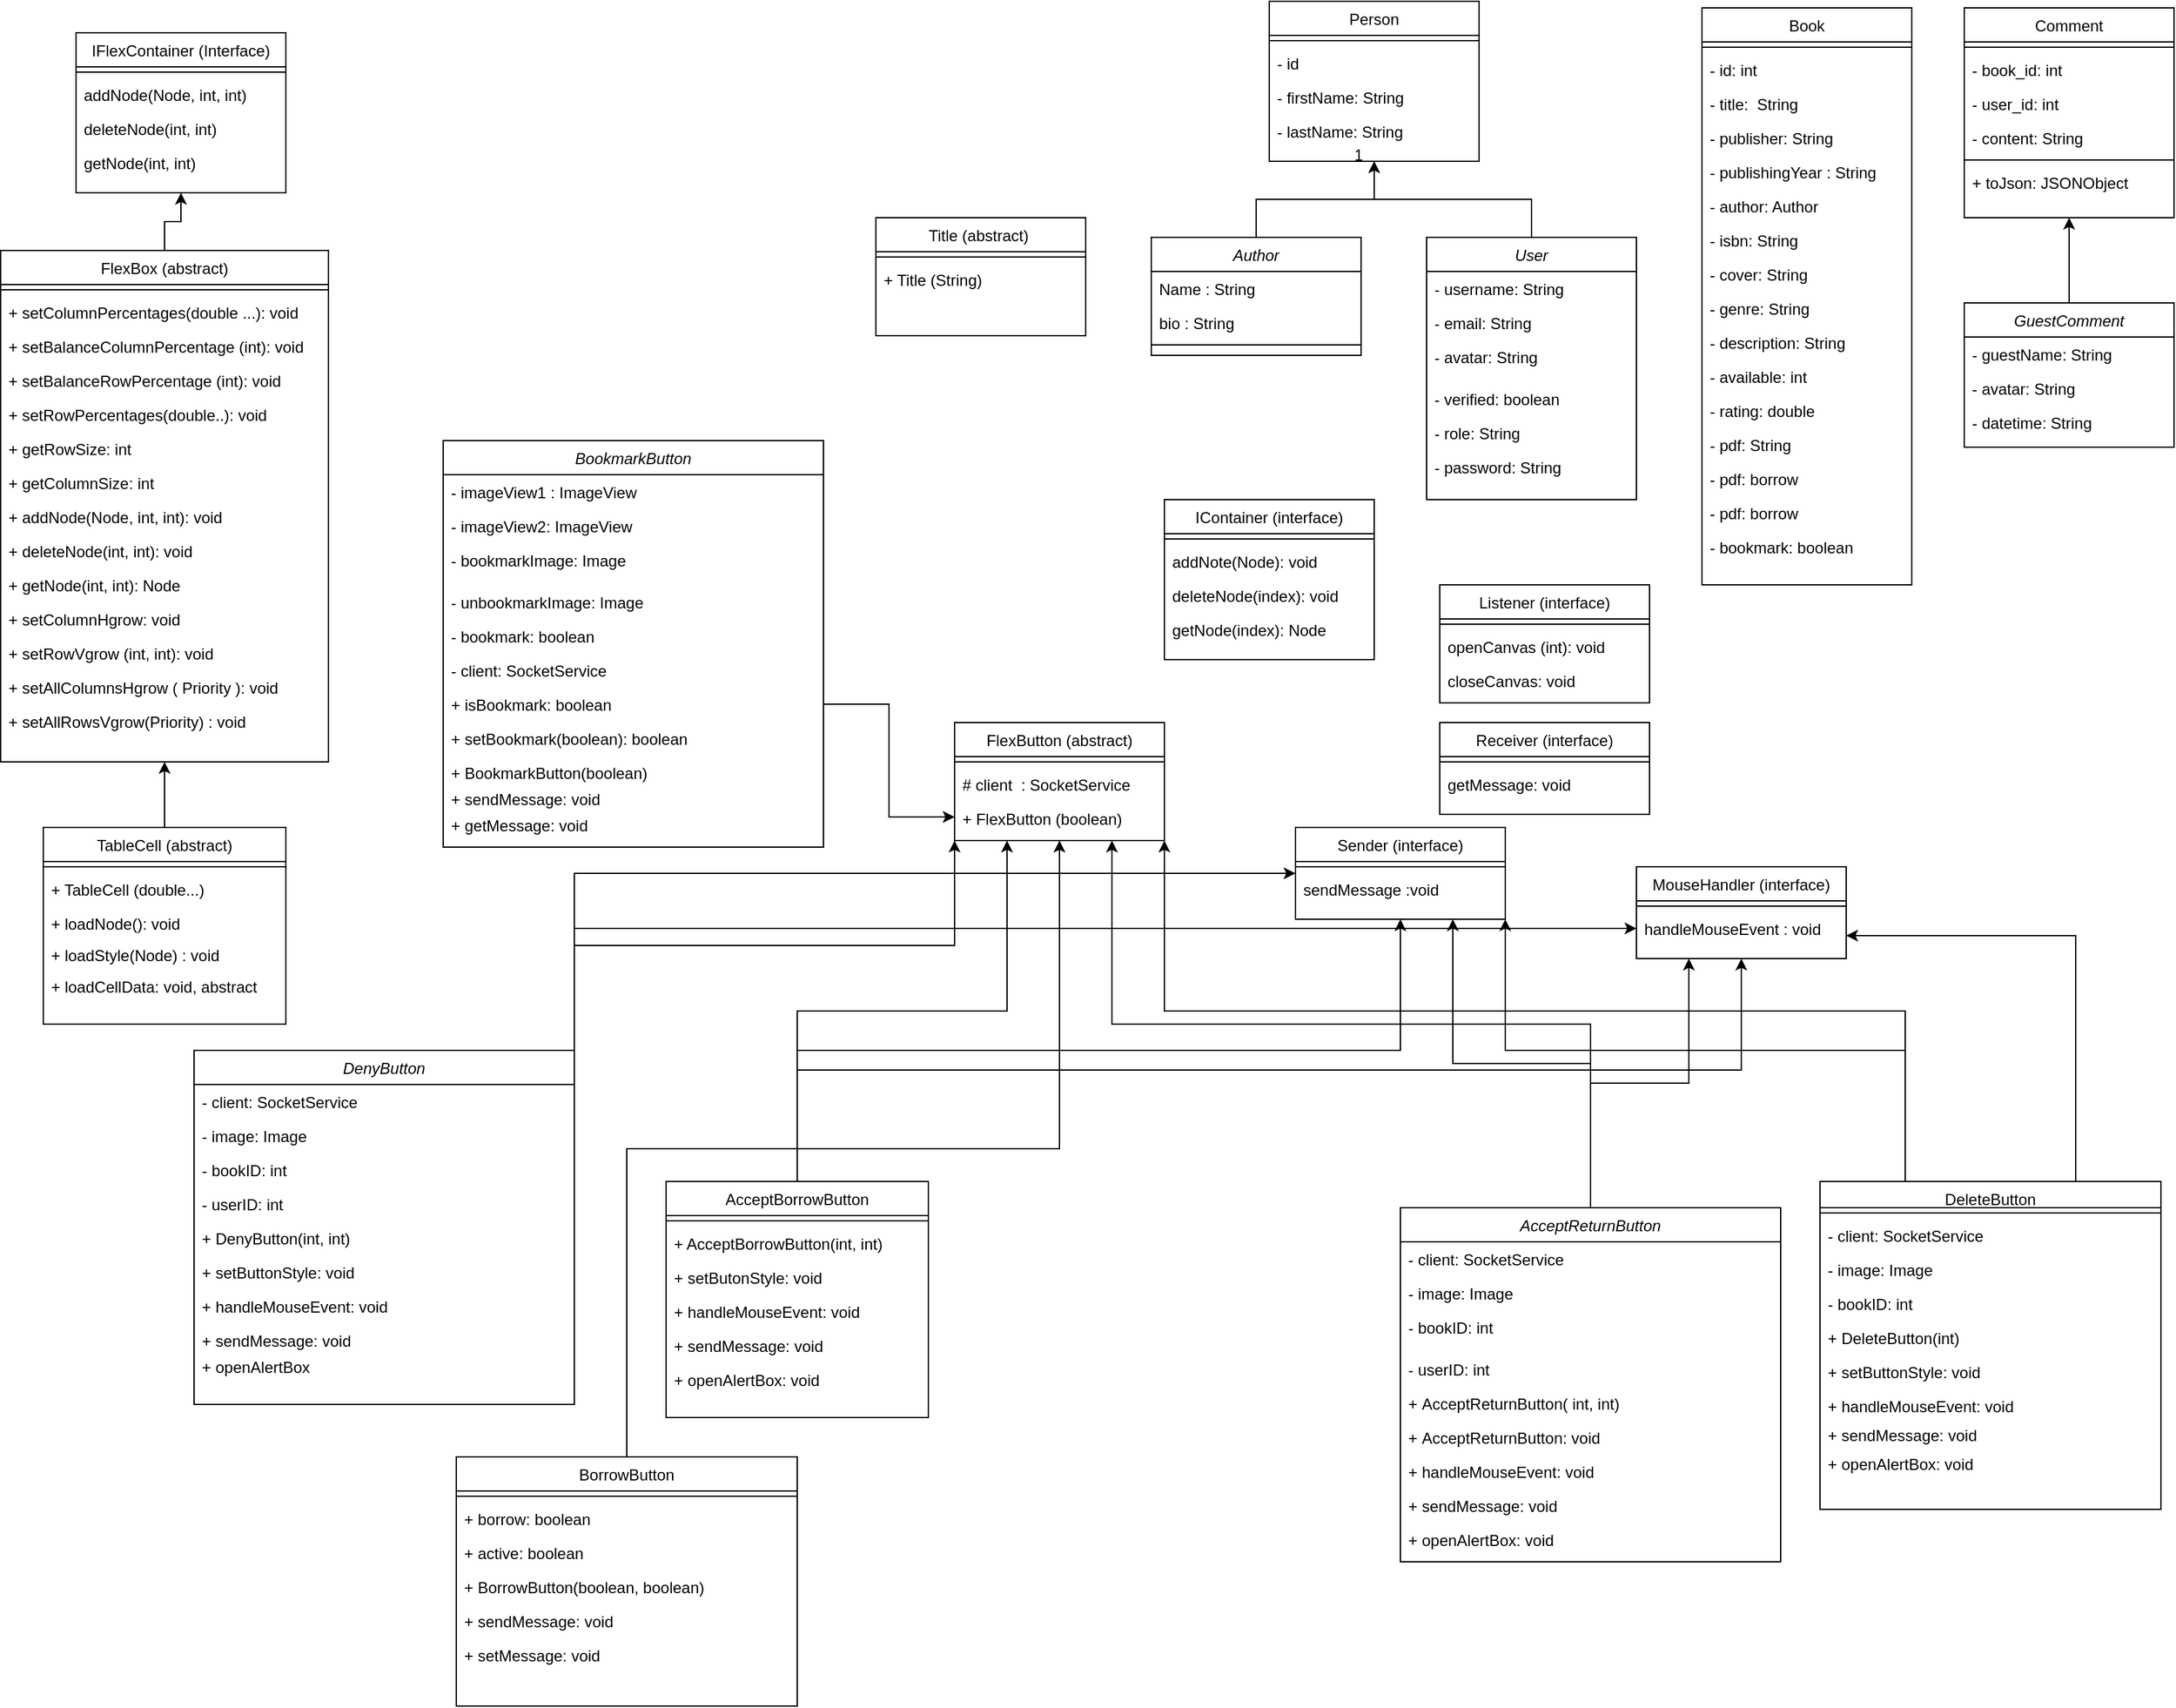 <mxfile version="25.0.1">
  <diagram id="C5RBs43oDa-KdzZeNtuy" name="Page-1">
    <mxGraphModel dx="3106" dy="788" grid="1" gridSize="10" guides="1" tooltips="1" connect="1" arrows="1" fold="1" page="1" pageScale="1" pageWidth="827" pageHeight="1169" math="0" shadow="0">
      <root>
        <mxCell id="WIyWlLk6GJQsqaUBKTNV-0" />
        <mxCell id="WIyWlLk6GJQsqaUBKTNV-1" parent="WIyWlLk6GJQsqaUBKTNV-0" />
        <mxCell id="zkfFHV4jXpPFQw0GAbJ--0" value="Author" style="swimlane;fontStyle=2;align=center;verticalAlign=top;childLayout=stackLayout;horizontal=1;startSize=26;horizontalStack=0;resizeParent=1;resizeLast=0;collapsible=1;marginBottom=0;rounded=0;shadow=0;strokeWidth=1;" parent="WIyWlLk6GJQsqaUBKTNV-1" vertex="1">
          <mxGeometry x="10" y="180" width="160" height="90" as="geometry">
            <mxRectangle x="230" y="140" width="160" height="26" as="alternateBounds" />
          </mxGeometry>
        </mxCell>
        <mxCell id="zkfFHV4jXpPFQw0GAbJ--1" value="Name : String" style="text;align=left;verticalAlign=top;spacingLeft=4;spacingRight=4;overflow=hidden;rotatable=0;points=[[0,0.5],[1,0.5]];portConstraint=eastwest;" parent="zkfFHV4jXpPFQw0GAbJ--0" vertex="1">
          <mxGeometry y="26" width="160" height="26" as="geometry" />
        </mxCell>
        <mxCell id="zkfFHV4jXpPFQw0GAbJ--2" value="bio : String" style="text;align=left;verticalAlign=top;spacingLeft=4;spacingRight=4;overflow=hidden;rotatable=0;points=[[0,0.5],[1,0.5]];portConstraint=eastwest;rounded=0;shadow=0;html=0;" parent="zkfFHV4jXpPFQw0GAbJ--0" vertex="1">
          <mxGeometry y="52" width="160" height="26" as="geometry" />
        </mxCell>
        <mxCell id="zkfFHV4jXpPFQw0GAbJ--4" value="" style="line;html=1;strokeWidth=1;align=left;verticalAlign=middle;spacingTop=-1;spacingLeft=3;spacingRight=3;rotatable=0;labelPosition=right;points=[];portConstraint=eastwest;" parent="zkfFHV4jXpPFQw0GAbJ--0" vertex="1">
          <mxGeometry y="78" width="160" height="8" as="geometry" />
        </mxCell>
        <mxCell id="zkfFHV4jXpPFQw0GAbJ--17" value="Person" style="swimlane;fontStyle=0;align=center;verticalAlign=top;childLayout=stackLayout;horizontal=1;startSize=26;horizontalStack=0;resizeParent=1;resizeLast=0;collapsible=1;marginBottom=0;rounded=0;shadow=0;strokeWidth=1;" parent="WIyWlLk6GJQsqaUBKTNV-1" vertex="1">
          <mxGeometry x="100" width="160" height="122" as="geometry">
            <mxRectangle x="550" y="140" width="160" height="26" as="alternateBounds" />
          </mxGeometry>
        </mxCell>
        <mxCell id="zkfFHV4jXpPFQw0GAbJ--23" value="" style="line;html=1;strokeWidth=1;align=left;verticalAlign=middle;spacingTop=-1;spacingLeft=3;spacingRight=3;rotatable=0;labelPosition=right;points=[];portConstraint=eastwest;" parent="zkfFHV4jXpPFQw0GAbJ--17" vertex="1">
          <mxGeometry y="26" width="160" height="8" as="geometry" />
        </mxCell>
        <mxCell id="6YL2ZE-Fh5RFPUjcmjPl-1" value="- id" style="text;align=left;verticalAlign=top;spacingLeft=4;spacingRight=4;overflow=hidden;rotatable=0;points=[[0,0.5],[1,0.5]];portConstraint=eastwest;" vertex="1" parent="zkfFHV4jXpPFQw0GAbJ--17">
          <mxGeometry y="34" width="160" height="26" as="geometry" />
        </mxCell>
        <mxCell id="6YL2ZE-Fh5RFPUjcmjPl-2" value="- firstName: String" style="text;align=left;verticalAlign=top;spacingLeft=4;spacingRight=4;overflow=hidden;rotatable=0;points=[[0,0.5],[1,0.5]];portConstraint=eastwest;rounded=0;shadow=0;html=0;" vertex="1" parent="zkfFHV4jXpPFQw0GAbJ--17">
          <mxGeometry y="60" width="160" height="26" as="geometry" />
        </mxCell>
        <mxCell id="6YL2ZE-Fh5RFPUjcmjPl-3" value="- lastName: String" style="text;align=left;verticalAlign=top;spacingLeft=4;spacingRight=4;overflow=hidden;rotatable=0;points=[[0,0.5],[1,0.5]];portConstraint=eastwest;rounded=0;shadow=0;html=0;" vertex="1" parent="zkfFHV4jXpPFQw0GAbJ--17">
          <mxGeometry y="86" width="160" height="24" as="geometry" />
        </mxCell>
        <mxCell id="zkfFHV4jXpPFQw0GAbJ--26" value="" style="endArrow=open;shadow=0;strokeWidth=1;rounded=0;curved=0;endFill=1;edgeStyle=elbowEdgeStyle;elbow=vertical;" parent="WIyWlLk6GJQsqaUBKTNV-1" source="zkfFHV4jXpPFQw0GAbJ--0" target="zkfFHV4jXpPFQw0GAbJ--17" edge="1">
          <mxGeometry x="0.5" y="41" relative="1" as="geometry">
            <mxPoint x="380" y="192" as="sourcePoint" />
            <mxPoint x="540" y="192" as="targetPoint" />
            <mxPoint x="-40" y="32" as="offset" />
          </mxGeometry>
        </mxCell>
        <mxCell id="zkfFHV4jXpPFQw0GAbJ--28" value="1" style="resizable=0;align=right;verticalAlign=bottom;labelBackgroundColor=none;fontSize=12;" parent="zkfFHV4jXpPFQw0GAbJ--26" connectable="0" vertex="1">
          <mxGeometry x="1" relative="1" as="geometry">
            <mxPoint x="-7" y="4" as="offset" />
          </mxGeometry>
        </mxCell>
        <mxCell id="6YL2ZE-Fh5RFPUjcmjPl-6" value="Book" style="swimlane;fontStyle=0;align=center;verticalAlign=top;childLayout=stackLayout;horizontal=1;startSize=26;horizontalStack=0;resizeParent=1;resizeLast=0;collapsible=1;marginBottom=0;rounded=0;shadow=0;strokeWidth=1;" vertex="1" parent="WIyWlLk6GJQsqaUBKTNV-1">
          <mxGeometry x="430" y="5" width="160" height="440" as="geometry">
            <mxRectangle x="550" y="140" width="160" height="26" as="alternateBounds" />
          </mxGeometry>
        </mxCell>
        <mxCell id="6YL2ZE-Fh5RFPUjcmjPl-7" value="" style="line;html=1;strokeWidth=1;align=left;verticalAlign=middle;spacingTop=-1;spacingLeft=3;spacingRight=3;rotatable=0;labelPosition=right;points=[];portConstraint=eastwest;" vertex="1" parent="6YL2ZE-Fh5RFPUjcmjPl-6">
          <mxGeometry y="26" width="160" height="8" as="geometry" />
        </mxCell>
        <mxCell id="6YL2ZE-Fh5RFPUjcmjPl-11" value="- id: int" style="text;align=left;verticalAlign=top;spacingLeft=4;spacingRight=4;overflow=hidden;rotatable=0;points=[[0,0.5],[1,0.5]];portConstraint=eastwest;" vertex="1" parent="6YL2ZE-Fh5RFPUjcmjPl-6">
          <mxGeometry y="34" width="160" height="26" as="geometry" />
        </mxCell>
        <mxCell id="6YL2ZE-Fh5RFPUjcmjPl-12" value="- title:  String" style="text;align=left;verticalAlign=top;spacingLeft=4;spacingRight=4;overflow=hidden;rotatable=0;points=[[0,0.5],[1,0.5]];portConstraint=eastwest;" vertex="1" parent="6YL2ZE-Fh5RFPUjcmjPl-6">
          <mxGeometry y="60" width="160" height="26" as="geometry" />
        </mxCell>
        <mxCell id="6YL2ZE-Fh5RFPUjcmjPl-13" value="- publisher: String" style="text;align=left;verticalAlign=top;spacingLeft=4;spacingRight=4;overflow=hidden;rotatable=0;points=[[0,0.5],[1,0.5]];portConstraint=eastwest;" vertex="1" parent="6YL2ZE-Fh5RFPUjcmjPl-6">
          <mxGeometry y="86" width="160" height="26" as="geometry" />
        </mxCell>
        <mxCell id="6YL2ZE-Fh5RFPUjcmjPl-14" value="- publishingYear : String" style="text;align=left;verticalAlign=top;spacingLeft=4;spacingRight=4;overflow=hidden;rotatable=0;points=[[0,0.5],[1,0.5]];portConstraint=eastwest;" vertex="1" parent="6YL2ZE-Fh5RFPUjcmjPl-6">
          <mxGeometry y="112" width="160" height="26" as="geometry" />
        </mxCell>
        <mxCell id="6YL2ZE-Fh5RFPUjcmjPl-15" value="- author: Author" style="text;align=left;verticalAlign=top;spacingLeft=4;spacingRight=4;overflow=hidden;rotatable=0;points=[[0,0.5],[1,0.5]];portConstraint=eastwest;" vertex="1" parent="6YL2ZE-Fh5RFPUjcmjPl-6">
          <mxGeometry y="138" width="160" height="26" as="geometry" />
        </mxCell>
        <mxCell id="6YL2ZE-Fh5RFPUjcmjPl-16" value="- isbn: String" style="text;align=left;verticalAlign=top;spacingLeft=4;spacingRight=4;overflow=hidden;rotatable=0;points=[[0,0.5],[1,0.5]];portConstraint=eastwest;" vertex="1" parent="6YL2ZE-Fh5RFPUjcmjPl-6">
          <mxGeometry y="164" width="160" height="26" as="geometry" />
        </mxCell>
        <mxCell id="6YL2ZE-Fh5RFPUjcmjPl-17" value="- cover: String" style="text;align=left;verticalAlign=top;spacingLeft=4;spacingRight=4;overflow=hidden;rotatable=0;points=[[0,0.5],[1,0.5]];portConstraint=eastwest;" vertex="1" parent="6YL2ZE-Fh5RFPUjcmjPl-6">
          <mxGeometry y="190" width="160" height="26" as="geometry" />
        </mxCell>
        <mxCell id="6YL2ZE-Fh5RFPUjcmjPl-18" value="- genre: String" style="text;align=left;verticalAlign=top;spacingLeft=4;spacingRight=4;overflow=hidden;rotatable=0;points=[[0,0.5],[1,0.5]];portConstraint=eastwest;" vertex="1" parent="6YL2ZE-Fh5RFPUjcmjPl-6">
          <mxGeometry y="216" width="160" height="26" as="geometry" />
        </mxCell>
        <mxCell id="6YL2ZE-Fh5RFPUjcmjPl-19" value="- description: String" style="text;align=left;verticalAlign=top;spacingLeft=4;spacingRight=4;overflow=hidden;rotatable=0;points=[[0,0.5],[1,0.5]];portConstraint=eastwest;" vertex="1" parent="6YL2ZE-Fh5RFPUjcmjPl-6">
          <mxGeometry y="242" width="160" height="26" as="geometry" />
        </mxCell>
        <mxCell id="6YL2ZE-Fh5RFPUjcmjPl-20" value="- available: int" style="text;align=left;verticalAlign=top;spacingLeft=4;spacingRight=4;overflow=hidden;rotatable=0;points=[[0,0.5],[1,0.5]];portConstraint=eastwest;" vertex="1" parent="6YL2ZE-Fh5RFPUjcmjPl-6">
          <mxGeometry y="268" width="160" height="26" as="geometry" />
        </mxCell>
        <mxCell id="6YL2ZE-Fh5RFPUjcmjPl-21" value="- rating: double" style="text;align=left;verticalAlign=top;spacingLeft=4;spacingRight=4;overflow=hidden;rotatable=0;points=[[0,0.5],[1,0.5]];portConstraint=eastwest;" vertex="1" parent="6YL2ZE-Fh5RFPUjcmjPl-6">
          <mxGeometry y="294" width="160" height="26" as="geometry" />
        </mxCell>
        <mxCell id="6YL2ZE-Fh5RFPUjcmjPl-22" value="- pdf: String" style="text;align=left;verticalAlign=top;spacingLeft=4;spacingRight=4;overflow=hidden;rotatable=0;points=[[0,0.5],[1,0.5]];portConstraint=eastwest;" vertex="1" parent="6YL2ZE-Fh5RFPUjcmjPl-6">
          <mxGeometry y="320" width="160" height="26" as="geometry" />
        </mxCell>
        <mxCell id="6YL2ZE-Fh5RFPUjcmjPl-23" value="- pdf: borrow" style="text;align=left;verticalAlign=top;spacingLeft=4;spacingRight=4;overflow=hidden;rotatable=0;points=[[0,0.5],[1,0.5]];portConstraint=eastwest;" vertex="1" parent="6YL2ZE-Fh5RFPUjcmjPl-6">
          <mxGeometry y="346" width="160" height="26" as="geometry" />
        </mxCell>
        <mxCell id="6YL2ZE-Fh5RFPUjcmjPl-24" value="- pdf: borrow" style="text;align=left;verticalAlign=top;spacingLeft=4;spacingRight=4;overflow=hidden;rotatable=0;points=[[0,0.5],[1,0.5]];portConstraint=eastwest;" vertex="1" parent="6YL2ZE-Fh5RFPUjcmjPl-6">
          <mxGeometry y="372" width="160" height="26" as="geometry" />
        </mxCell>
        <mxCell id="6YL2ZE-Fh5RFPUjcmjPl-25" value="- bookmark: boolean" style="text;align=left;verticalAlign=top;spacingLeft=4;spacingRight=4;overflow=hidden;rotatable=0;points=[[0,0.5],[1,0.5]];portConstraint=eastwest;" vertex="1" parent="6YL2ZE-Fh5RFPUjcmjPl-6">
          <mxGeometry y="398" width="160" height="26" as="geometry" />
        </mxCell>
        <mxCell id="6YL2ZE-Fh5RFPUjcmjPl-26" value="Comment" style="swimlane;fontStyle=0;align=center;verticalAlign=top;childLayout=stackLayout;horizontal=1;startSize=26;horizontalStack=0;resizeParent=1;resizeLast=0;collapsible=1;marginBottom=0;rounded=0;shadow=0;strokeWidth=1;" vertex="1" parent="WIyWlLk6GJQsqaUBKTNV-1">
          <mxGeometry x="630" y="5" width="160" height="160" as="geometry">
            <mxRectangle x="550" y="140" width="160" height="26" as="alternateBounds" />
          </mxGeometry>
        </mxCell>
        <mxCell id="6YL2ZE-Fh5RFPUjcmjPl-27" value="" style="line;html=1;strokeWidth=1;align=left;verticalAlign=middle;spacingTop=-1;spacingLeft=3;spacingRight=3;rotatable=0;labelPosition=right;points=[];portConstraint=eastwest;" vertex="1" parent="6YL2ZE-Fh5RFPUjcmjPl-26">
          <mxGeometry y="26" width="160" height="8" as="geometry" />
        </mxCell>
        <mxCell id="6YL2ZE-Fh5RFPUjcmjPl-28" value="- book_id: int" style="text;align=left;verticalAlign=top;spacingLeft=4;spacingRight=4;overflow=hidden;rotatable=0;points=[[0,0.5],[1,0.5]];portConstraint=eastwest;" vertex="1" parent="6YL2ZE-Fh5RFPUjcmjPl-26">
          <mxGeometry y="34" width="160" height="26" as="geometry" />
        </mxCell>
        <mxCell id="6YL2ZE-Fh5RFPUjcmjPl-29" value="- user_id: int" style="text;align=left;verticalAlign=top;spacingLeft=4;spacingRight=4;overflow=hidden;rotatable=0;points=[[0,0.5],[1,0.5]];portConstraint=eastwest;rounded=0;shadow=0;html=0;" vertex="1" parent="6YL2ZE-Fh5RFPUjcmjPl-26">
          <mxGeometry y="60" width="160" height="26" as="geometry" />
        </mxCell>
        <mxCell id="6YL2ZE-Fh5RFPUjcmjPl-32" value="- content: String" style="text;align=left;verticalAlign=top;spacingLeft=4;spacingRight=4;overflow=hidden;rotatable=0;points=[[0,0.5],[1,0.5]];portConstraint=eastwest;rounded=0;shadow=0;html=0;" vertex="1" parent="6YL2ZE-Fh5RFPUjcmjPl-26">
          <mxGeometry y="86" width="160" height="26" as="geometry" />
        </mxCell>
        <mxCell id="6YL2ZE-Fh5RFPUjcmjPl-33" value="" style="line;html=1;strokeWidth=1;align=left;verticalAlign=middle;spacingTop=-1;spacingLeft=3;spacingRight=3;rotatable=0;labelPosition=right;points=[];portConstraint=eastwest;" vertex="1" parent="6YL2ZE-Fh5RFPUjcmjPl-26">
          <mxGeometry y="112" width="160" height="8" as="geometry" />
        </mxCell>
        <mxCell id="6YL2ZE-Fh5RFPUjcmjPl-34" value="+ toJson: JSONObject" style="text;align=left;verticalAlign=top;spacingLeft=4;spacingRight=4;overflow=hidden;rotatable=0;points=[[0,0.5],[1,0.5]];portConstraint=eastwest;rounded=0;shadow=0;html=0;" vertex="1" parent="6YL2ZE-Fh5RFPUjcmjPl-26">
          <mxGeometry y="120" width="160" height="26" as="geometry" />
        </mxCell>
        <mxCell id="6YL2ZE-Fh5RFPUjcmjPl-39" style="edgeStyle=orthogonalEdgeStyle;rounded=0;orthogonalLoop=1;jettySize=auto;html=1;exitX=0.5;exitY=0;exitDx=0;exitDy=0;entryX=0.5;entryY=1;entryDx=0;entryDy=0;" edge="1" parent="WIyWlLk6GJQsqaUBKTNV-1" source="6YL2ZE-Fh5RFPUjcmjPl-35" target="6YL2ZE-Fh5RFPUjcmjPl-26">
          <mxGeometry relative="1" as="geometry" />
        </mxCell>
        <mxCell id="6YL2ZE-Fh5RFPUjcmjPl-35" value="GuestComment" style="swimlane;fontStyle=2;align=center;verticalAlign=top;childLayout=stackLayout;horizontal=1;startSize=26;horizontalStack=0;resizeParent=1;resizeLast=0;collapsible=1;marginBottom=0;rounded=0;shadow=0;strokeWidth=1;" vertex="1" parent="WIyWlLk6GJQsqaUBKTNV-1">
          <mxGeometry x="630" y="230" width="160" height="110" as="geometry">
            <mxRectangle x="230" y="140" width="160" height="26" as="alternateBounds" />
          </mxGeometry>
        </mxCell>
        <mxCell id="6YL2ZE-Fh5RFPUjcmjPl-36" value="- guestName: String" style="text;align=left;verticalAlign=top;spacingLeft=4;spacingRight=4;overflow=hidden;rotatable=0;points=[[0,0.5],[1,0.5]];portConstraint=eastwest;" vertex="1" parent="6YL2ZE-Fh5RFPUjcmjPl-35">
          <mxGeometry y="26" width="160" height="26" as="geometry" />
        </mxCell>
        <mxCell id="6YL2ZE-Fh5RFPUjcmjPl-37" value="- avatar: String" style="text;align=left;verticalAlign=top;spacingLeft=4;spacingRight=4;overflow=hidden;rotatable=0;points=[[0,0.5],[1,0.5]];portConstraint=eastwest;rounded=0;shadow=0;html=0;" vertex="1" parent="6YL2ZE-Fh5RFPUjcmjPl-35">
          <mxGeometry y="52" width="160" height="26" as="geometry" />
        </mxCell>
        <mxCell id="6YL2ZE-Fh5RFPUjcmjPl-40" value="- datetime: String" style="text;align=left;verticalAlign=top;spacingLeft=4;spacingRight=4;overflow=hidden;rotatable=0;points=[[0,0.5],[1,0.5]];portConstraint=eastwest;rounded=0;shadow=0;html=0;" vertex="1" parent="6YL2ZE-Fh5RFPUjcmjPl-35">
          <mxGeometry y="78" width="160" height="26" as="geometry" />
        </mxCell>
        <mxCell id="6YL2ZE-Fh5RFPUjcmjPl-49" style="edgeStyle=orthogonalEdgeStyle;rounded=0;orthogonalLoop=1;jettySize=auto;html=1;exitX=0.5;exitY=0;exitDx=0;exitDy=0;entryX=0.5;entryY=1;entryDx=0;entryDy=0;" edge="1" parent="WIyWlLk6GJQsqaUBKTNV-1" source="6YL2ZE-Fh5RFPUjcmjPl-41" target="zkfFHV4jXpPFQw0GAbJ--17">
          <mxGeometry relative="1" as="geometry" />
        </mxCell>
        <mxCell id="6YL2ZE-Fh5RFPUjcmjPl-41" value="User" style="swimlane;fontStyle=2;align=center;verticalAlign=top;childLayout=stackLayout;horizontal=1;startSize=26;horizontalStack=0;resizeParent=1;resizeLast=0;collapsible=1;marginBottom=0;rounded=0;shadow=0;strokeWidth=1;" vertex="1" parent="WIyWlLk6GJQsqaUBKTNV-1">
          <mxGeometry x="220" y="180" width="160" height="200" as="geometry">
            <mxRectangle x="230" y="140" width="160" height="26" as="alternateBounds" />
          </mxGeometry>
        </mxCell>
        <mxCell id="6YL2ZE-Fh5RFPUjcmjPl-42" value="- username: String" style="text;align=left;verticalAlign=top;spacingLeft=4;spacingRight=4;overflow=hidden;rotatable=0;points=[[0,0.5],[1,0.5]];portConstraint=eastwest;" vertex="1" parent="6YL2ZE-Fh5RFPUjcmjPl-41">
          <mxGeometry y="26" width="160" height="26" as="geometry" />
        </mxCell>
        <mxCell id="6YL2ZE-Fh5RFPUjcmjPl-43" value="- email: String" style="text;align=left;verticalAlign=top;spacingLeft=4;spacingRight=4;overflow=hidden;rotatable=0;points=[[0,0.5],[1,0.5]];portConstraint=eastwest;rounded=0;shadow=0;html=0;" vertex="1" parent="6YL2ZE-Fh5RFPUjcmjPl-41">
          <mxGeometry y="52" width="160" height="26" as="geometry" />
        </mxCell>
        <mxCell id="6YL2ZE-Fh5RFPUjcmjPl-44" value="- avatar: String" style="text;align=left;verticalAlign=top;spacingLeft=4;spacingRight=4;overflow=hidden;rotatable=0;points=[[0,0.5],[1,0.5]];portConstraint=eastwest;rounded=0;shadow=0;html=0;" vertex="1" parent="6YL2ZE-Fh5RFPUjcmjPl-41">
          <mxGeometry y="78" width="160" height="32" as="geometry" />
        </mxCell>
        <mxCell id="6YL2ZE-Fh5RFPUjcmjPl-45" value="- verified: boolean" style="text;align=left;verticalAlign=top;spacingLeft=4;spacingRight=4;overflow=hidden;rotatable=0;points=[[0,0.5],[1,0.5]];portConstraint=eastwest;rounded=0;shadow=0;html=0;" vertex="1" parent="6YL2ZE-Fh5RFPUjcmjPl-41">
          <mxGeometry y="110" width="160" height="26" as="geometry" />
        </mxCell>
        <mxCell id="6YL2ZE-Fh5RFPUjcmjPl-46" value="- role: String" style="text;align=left;verticalAlign=top;spacingLeft=4;spacingRight=4;overflow=hidden;rotatable=0;points=[[0,0.5],[1,0.5]];portConstraint=eastwest;rounded=0;shadow=0;html=0;" vertex="1" parent="6YL2ZE-Fh5RFPUjcmjPl-41">
          <mxGeometry y="136" width="160" height="26" as="geometry" />
        </mxCell>
        <mxCell id="6YL2ZE-Fh5RFPUjcmjPl-47" value="- password: String" style="text;align=left;verticalAlign=top;spacingLeft=4;spacingRight=4;overflow=hidden;rotatable=0;points=[[0,0.5],[1,0.5]];portConstraint=eastwest;rounded=0;shadow=0;html=0;" vertex="1" parent="6YL2ZE-Fh5RFPUjcmjPl-41">
          <mxGeometry y="162" width="160" height="26" as="geometry" />
        </mxCell>
        <mxCell id="6YL2ZE-Fh5RFPUjcmjPl-50" value="IContainer (interface)" style="swimlane;fontStyle=0;align=center;verticalAlign=top;childLayout=stackLayout;horizontal=1;startSize=26;horizontalStack=0;resizeParent=1;resizeLast=0;collapsible=1;marginBottom=0;rounded=0;shadow=0;strokeWidth=1;" vertex="1" parent="WIyWlLk6GJQsqaUBKTNV-1">
          <mxGeometry x="20" y="380" width="160" height="122" as="geometry">
            <mxRectangle x="550" y="140" width="160" height="26" as="alternateBounds" />
          </mxGeometry>
        </mxCell>
        <mxCell id="6YL2ZE-Fh5RFPUjcmjPl-51" value="" style="line;html=1;strokeWidth=1;align=left;verticalAlign=middle;spacingTop=-1;spacingLeft=3;spacingRight=3;rotatable=0;labelPosition=right;points=[];portConstraint=eastwest;" vertex="1" parent="6YL2ZE-Fh5RFPUjcmjPl-50">
          <mxGeometry y="26" width="160" height="8" as="geometry" />
        </mxCell>
        <mxCell id="6YL2ZE-Fh5RFPUjcmjPl-52" value="addNote(Node): void" style="text;align=left;verticalAlign=top;spacingLeft=4;spacingRight=4;overflow=hidden;rotatable=0;points=[[0,0.5],[1,0.5]];portConstraint=eastwest;" vertex="1" parent="6YL2ZE-Fh5RFPUjcmjPl-50">
          <mxGeometry y="34" width="160" height="26" as="geometry" />
        </mxCell>
        <mxCell id="6YL2ZE-Fh5RFPUjcmjPl-53" value="deleteNode(index): void" style="text;align=left;verticalAlign=top;spacingLeft=4;spacingRight=4;overflow=hidden;rotatable=0;points=[[0,0.5],[1,0.5]];portConstraint=eastwest;rounded=0;shadow=0;html=0;" vertex="1" parent="6YL2ZE-Fh5RFPUjcmjPl-50">
          <mxGeometry y="60" width="160" height="26" as="geometry" />
        </mxCell>
        <mxCell id="6YL2ZE-Fh5RFPUjcmjPl-54" value="getNode(index): Node" style="text;align=left;verticalAlign=top;spacingLeft=4;spacingRight=4;overflow=hidden;rotatable=0;points=[[0,0.5],[1,0.5]];portConstraint=eastwest;rounded=0;shadow=0;html=0;" vertex="1" parent="6YL2ZE-Fh5RFPUjcmjPl-50">
          <mxGeometry y="86" width="160" height="24" as="geometry" />
        </mxCell>
        <mxCell id="6YL2ZE-Fh5RFPUjcmjPl-55" value="IFlexContainer (Interface)" style="swimlane;fontStyle=0;align=center;verticalAlign=top;childLayout=stackLayout;horizontal=1;startSize=26;horizontalStack=0;resizeParent=1;resizeLast=0;collapsible=1;marginBottom=0;rounded=0;shadow=0;strokeWidth=1;" vertex="1" parent="WIyWlLk6GJQsqaUBKTNV-1">
          <mxGeometry x="-810" y="24" width="160" height="122" as="geometry">
            <mxRectangle x="550" y="140" width="160" height="26" as="alternateBounds" />
          </mxGeometry>
        </mxCell>
        <mxCell id="6YL2ZE-Fh5RFPUjcmjPl-56" value="" style="line;html=1;strokeWidth=1;align=left;verticalAlign=middle;spacingTop=-1;spacingLeft=3;spacingRight=3;rotatable=0;labelPosition=right;points=[];portConstraint=eastwest;" vertex="1" parent="6YL2ZE-Fh5RFPUjcmjPl-55">
          <mxGeometry y="26" width="160" height="8" as="geometry" />
        </mxCell>
        <mxCell id="6YL2ZE-Fh5RFPUjcmjPl-57" value="addNode(Node, int, int)" style="text;align=left;verticalAlign=top;spacingLeft=4;spacingRight=4;overflow=hidden;rotatable=0;points=[[0,0.5],[1,0.5]];portConstraint=eastwest;" vertex="1" parent="6YL2ZE-Fh5RFPUjcmjPl-55">
          <mxGeometry y="34" width="160" height="26" as="geometry" />
        </mxCell>
        <mxCell id="6YL2ZE-Fh5RFPUjcmjPl-58" value="deleteNode(int, int)" style="text;align=left;verticalAlign=top;spacingLeft=4;spacingRight=4;overflow=hidden;rotatable=0;points=[[0,0.5],[1,0.5]];portConstraint=eastwest;rounded=0;shadow=0;html=0;" vertex="1" parent="6YL2ZE-Fh5RFPUjcmjPl-55">
          <mxGeometry y="60" width="160" height="26" as="geometry" />
        </mxCell>
        <mxCell id="6YL2ZE-Fh5RFPUjcmjPl-59" value="getNode(int, int)" style="text;align=left;verticalAlign=top;spacingLeft=4;spacingRight=4;overflow=hidden;rotatable=0;points=[[0,0.5],[1,0.5]];portConstraint=eastwest;rounded=0;shadow=0;html=0;" vertex="1" parent="6YL2ZE-Fh5RFPUjcmjPl-55">
          <mxGeometry y="86" width="160" height="24" as="geometry" />
        </mxCell>
        <mxCell id="6YL2ZE-Fh5RFPUjcmjPl-60" value="Listener (interface)" style="swimlane;fontStyle=0;align=center;verticalAlign=top;childLayout=stackLayout;horizontal=1;startSize=26;horizontalStack=0;resizeParent=1;resizeLast=0;collapsible=1;marginBottom=0;rounded=0;shadow=0;strokeWidth=1;" vertex="1" parent="WIyWlLk6GJQsqaUBKTNV-1">
          <mxGeometry x="230" y="445" width="160" height="90" as="geometry">
            <mxRectangle x="550" y="140" width="160" height="26" as="alternateBounds" />
          </mxGeometry>
        </mxCell>
        <mxCell id="6YL2ZE-Fh5RFPUjcmjPl-61" value="" style="line;html=1;strokeWidth=1;align=left;verticalAlign=middle;spacingTop=-1;spacingLeft=3;spacingRight=3;rotatable=0;labelPosition=right;points=[];portConstraint=eastwest;" vertex="1" parent="6YL2ZE-Fh5RFPUjcmjPl-60">
          <mxGeometry y="26" width="160" height="8" as="geometry" />
        </mxCell>
        <mxCell id="6YL2ZE-Fh5RFPUjcmjPl-62" value="openCanvas (int): void" style="text;align=left;verticalAlign=top;spacingLeft=4;spacingRight=4;overflow=hidden;rotatable=0;points=[[0,0.5],[1,0.5]];portConstraint=eastwest;" vertex="1" parent="6YL2ZE-Fh5RFPUjcmjPl-60">
          <mxGeometry y="34" width="160" height="26" as="geometry" />
        </mxCell>
        <mxCell id="6YL2ZE-Fh5RFPUjcmjPl-63" value="closeCanvas: void" style="text;align=left;verticalAlign=top;spacingLeft=4;spacingRight=4;overflow=hidden;rotatable=0;points=[[0,0.5],[1,0.5]];portConstraint=eastwest;rounded=0;shadow=0;html=0;" vertex="1" parent="6YL2ZE-Fh5RFPUjcmjPl-60">
          <mxGeometry y="60" width="160" height="26" as="geometry" />
        </mxCell>
        <mxCell id="6YL2ZE-Fh5RFPUjcmjPl-65" value="MouseHandler (interface)" style="swimlane;fontStyle=0;align=center;verticalAlign=top;childLayout=stackLayout;horizontal=1;startSize=26;horizontalStack=0;resizeParent=1;resizeLast=0;collapsible=1;marginBottom=0;rounded=0;shadow=0;strokeWidth=1;" vertex="1" parent="WIyWlLk6GJQsqaUBKTNV-1">
          <mxGeometry x="380" y="660" width="160" height="70" as="geometry">
            <mxRectangle x="550" y="140" width="160" height="26" as="alternateBounds" />
          </mxGeometry>
        </mxCell>
        <mxCell id="6YL2ZE-Fh5RFPUjcmjPl-66" value="" style="line;html=1;strokeWidth=1;align=left;verticalAlign=middle;spacingTop=-1;spacingLeft=3;spacingRight=3;rotatable=0;labelPosition=right;points=[];portConstraint=eastwest;" vertex="1" parent="6YL2ZE-Fh5RFPUjcmjPl-65">
          <mxGeometry y="26" width="160" height="8" as="geometry" />
        </mxCell>
        <mxCell id="6YL2ZE-Fh5RFPUjcmjPl-69" value="handleMouseEvent : void" style="text;align=left;verticalAlign=top;spacingLeft=4;spacingRight=4;overflow=hidden;rotatable=0;points=[[0,0.5],[1,0.5]];portConstraint=eastwest;" vertex="1" parent="6YL2ZE-Fh5RFPUjcmjPl-65">
          <mxGeometry y="34" width="160" height="26" as="geometry" />
        </mxCell>
        <mxCell id="6YL2ZE-Fh5RFPUjcmjPl-70" value="Receiver (interface)" style="swimlane;fontStyle=0;align=center;verticalAlign=top;childLayout=stackLayout;horizontal=1;startSize=26;horizontalStack=0;resizeParent=1;resizeLast=0;collapsible=1;marginBottom=0;rounded=0;shadow=0;strokeWidth=1;" vertex="1" parent="WIyWlLk6GJQsqaUBKTNV-1">
          <mxGeometry x="230" y="550" width="160" height="70" as="geometry">
            <mxRectangle x="550" y="140" width="160" height="26" as="alternateBounds" />
          </mxGeometry>
        </mxCell>
        <mxCell id="6YL2ZE-Fh5RFPUjcmjPl-71" value="" style="line;html=1;strokeWidth=1;align=left;verticalAlign=middle;spacingTop=-1;spacingLeft=3;spacingRight=3;rotatable=0;labelPosition=right;points=[];portConstraint=eastwest;" vertex="1" parent="6YL2ZE-Fh5RFPUjcmjPl-70">
          <mxGeometry y="26" width="160" height="8" as="geometry" />
        </mxCell>
        <mxCell id="6YL2ZE-Fh5RFPUjcmjPl-72" value="getMessage: void" style="text;align=left;verticalAlign=top;spacingLeft=4;spacingRight=4;overflow=hidden;rotatable=0;points=[[0,0.5],[1,0.5]];portConstraint=eastwest;" vertex="1" parent="6YL2ZE-Fh5RFPUjcmjPl-70">
          <mxGeometry y="34" width="160" height="26" as="geometry" />
        </mxCell>
        <mxCell id="6YL2ZE-Fh5RFPUjcmjPl-73" value="Sender (interface)" style="swimlane;fontStyle=0;align=center;verticalAlign=top;childLayout=stackLayout;horizontal=1;startSize=26;horizontalStack=0;resizeParent=1;resizeLast=0;collapsible=1;marginBottom=0;rounded=0;shadow=0;strokeWidth=1;" vertex="1" parent="WIyWlLk6GJQsqaUBKTNV-1">
          <mxGeometry x="120" y="630" width="160" height="70" as="geometry">
            <mxRectangle x="550" y="140" width="160" height="26" as="alternateBounds" />
          </mxGeometry>
        </mxCell>
        <mxCell id="6YL2ZE-Fh5RFPUjcmjPl-74" value="" style="line;html=1;strokeWidth=1;align=left;verticalAlign=middle;spacingTop=-1;spacingLeft=3;spacingRight=3;rotatable=0;labelPosition=right;points=[];portConstraint=eastwest;" vertex="1" parent="6YL2ZE-Fh5RFPUjcmjPl-73">
          <mxGeometry y="26" width="160" height="8" as="geometry" />
        </mxCell>
        <mxCell id="6YL2ZE-Fh5RFPUjcmjPl-75" value="sendMessage :void" style="text;align=left;verticalAlign=top;spacingLeft=4;spacingRight=4;overflow=hidden;rotatable=0;points=[[0,0.5],[1,0.5]];portConstraint=eastwest;" vertex="1" parent="6YL2ZE-Fh5RFPUjcmjPl-73">
          <mxGeometry y="34" width="160" height="26" as="geometry" />
        </mxCell>
        <mxCell id="6YL2ZE-Fh5RFPUjcmjPl-93" style="edgeStyle=orthogonalEdgeStyle;rounded=0;orthogonalLoop=1;jettySize=auto;html=1;exitX=0.5;exitY=0;exitDx=0;exitDy=0;entryX=0.5;entryY=1;entryDx=0;entryDy=0;" edge="1" parent="WIyWlLk6GJQsqaUBKTNV-1" source="6YL2ZE-Fh5RFPUjcmjPl-76" target="6YL2ZE-Fh5RFPUjcmjPl-55">
          <mxGeometry relative="1" as="geometry" />
        </mxCell>
        <mxCell id="6YL2ZE-Fh5RFPUjcmjPl-76" value="FlexBox (abstract)" style="swimlane;fontStyle=0;align=center;verticalAlign=top;childLayout=stackLayout;horizontal=1;startSize=26;horizontalStack=0;resizeParent=1;resizeLast=0;collapsible=1;marginBottom=0;rounded=0;shadow=0;strokeWidth=1;" vertex="1" parent="WIyWlLk6GJQsqaUBKTNV-1">
          <mxGeometry x="-867.5" y="190" width="250" height="390" as="geometry">
            <mxRectangle x="550" y="140" width="160" height="26" as="alternateBounds" />
          </mxGeometry>
        </mxCell>
        <mxCell id="6YL2ZE-Fh5RFPUjcmjPl-77" value="" style="line;html=1;strokeWidth=1;align=left;verticalAlign=middle;spacingTop=-1;spacingLeft=3;spacingRight=3;rotatable=0;labelPosition=right;points=[];portConstraint=eastwest;" vertex="1" parent="6YL2ZE-Fh5RFPUjcmjPl-76">
          <mxGeometry y="26" width="250" height="8" as="geometry" />
        </mxCell>
        <mxCell id="6YL2ZE-Fh5RFPUjcmjPl-78" value="+ setColumnPercentages(double ...): void" style="text;align=left;verticalAlign=top;spacingLeft=4;spacingRight=4;overflow=hidden;rotatable=0;points=[[0,0.5],[1,0.5]];portConstraint=eastwest;" vertex="1" parent="6YL2ZE-Fh5RFPUjcmjPl-76">
          <mxGeometry y="34" width="250" height="26" as="geometry" />
        </mxCell>
        <mxCell id="6YL2ZE-Fh5RFPUjcmjPl-81" value="+ setBalanceColumnPercentage (int): void    " style="text;align=left;verticalAlign=top;spacingLeft=4;spacingRight=4;overflow=hidden;rotatable=0;points=[[0,0.5],[1,0.5]];portConstraint=eastwest;" vertex="1" parent="6YL2ZE-Fh5RFPUjcmjPl-76">
          <mxGeometry y="60" width="250" height="26" as="geometry" />
        </mxCell>
        <mxCell id="6YL2ZE-Fh5RFPUjcmjPl-82" value="+ setBalanceRowPercentage (int): void" style="text;align=left;verticalAlign=top;spacingLeft=4;spacingRight=4;overflow=hidden;rotatable=0;points=[[0,0.5],[1,0.5]];portConstraint=eastwest;" vertex="1" parent="6YL2ZE-Fh5RFPUjcmjPl-76">
          <mxGeometry y="86" width="250" height="26" as="geometry" />
        </mxCell>
        <mxCell id="6YL2ZE-Fh5RFPUjcmjPl-83" value="+ setRowPercentages(double..): void" style="text;align=left;verticalAlign=top;spacingLeft=4;spacingRight=4;overflow=hidden;rotatable=0;points=[[0,0.5],[1,0.5]];portConstraint=eastwest;" vertex="1" parent="6YL2ZE-Fh5RFPUjcmjPl-76">
          <mxGeometry y="112" width="250" height="26" as="geometry" />
        </mxCell>
        <mxCell id="6YL2ZE-Fh5RFPUjcmjPl-84" value="+ getRowSize: int" style="text;align=left;verticalAlign=top;spacingLeft=4;spacingRight=4;overflow=hidden;rotatable=0;points=[[0,0.5],[1,0.5]];portConstraint=eastwest;" vertex="1" parent="6YL2ZE-Fh5RFPUjcmjPl-76">
          <mxGeometry y="138" width="250" height="26" as="geometry" />
        </mxCell>
        <mxCell id="6YL2ZE-Fh5RFPUjcmjPl-85" value="+ getColumnSize: int" style="text;align=left;verticalAlign=top;spacingLeft=4;spacingRight=4;overflow=hidden;rotatable=0;points=[[0,0.5],[1,0.5]];portConstraint=eastwest;" vertex="1" parent="6YL2ZE-Fh5RFPUjcmjPl-76">
          <mxGeometry y="164" width="250" height="26" as="geometry" />
        </mxCell>
        <mxCell id="6YL2ZE-Fh5RFPUjcmjPl-86" value="+ addNode(Node, int, int): void" style="text;align=left;verticalAlign=top;spacingLeft=4;spacingRight=4;overflow=hidden;rotatable=0;points=[[0,0.5],[1,0.5]];portConstraint=eastwest;" vertex="1" parent="6YL2ZE-Fh5RFPUjcmjPl-76">
          <mxGeometry y="190" width="250" height="26" as="geometry" />
        </mxCell>
        <mxCell id="6YL2ZE-Fh5RFPUjcmjPl-87" value="+ deleteNode(int, int): void" style="text;align=left;verticalAlign=top;spacingLeft=4;spacingRight=4;overflow=hidden;rotatable=0;points=[[0,0.5],[1,0.5]];portConstraint=eastwest;" vertex="1" parent="6YL2ZE-Fh5RFPUjcmjPl-76">
          <mxGeometry y="216" width="250" height="26" as="geometry" />
        </mxCell>
        <mxCell id="6YL2ZE-Fh5RFPUjcmjPl-88" value="+ getNode(int, int): Node" style="text;align=left;verticalAlign=top;spacingLeft=4;spacingRight=4;overflow=hidden;rotatable=0;points=[[0,0.5],[1,0.5]];portConstraint=eastwest;" vertex="1" parent="6YL2ZE-Fh5RFPUjcmjPl-76">
          <mxGeometry y="242" width="250" height="26" as="geometry" />
        </mxCell>
        <mxCell id="6YL2ZE-Fh5RFPUjcmjPl-89" value="+ setColumnHgrow: void" style="text;align=left;verticalAlign=top;spacingLeft=4;spacingRight=4;overflow=hidden;rotatable=0;points=[[0,0.5],[1,0.5]];portConstraint=eastwest;" vertex="1" parent="6YL2ZE-Fh5RFPUjcmjPl-76">
          <mxGeometry y="268" width="250" height="26" as="geometry" />
        </mxCell>
        <mxCell id="6YL2ZE-Fh5RFPUjcmjPl-90" value="+ setRowVgrow (int, int): void" style="text;align=left;verticalAlign=top;spacingLeft=4;spacingRight=4;overflow=hidden;rotatable=0;points=[[0,0.5],[1,0.5]];portConstraint=eastwest;" vertex="1" parent="6YL2ZE-Fh5RFPUjcmjPl-76">
          <mxGeometry y="294" width="250" height="26" as="geometry" />
        </mxCell>
        <mxCell id="6YL2ZE-Fh5RFPUjcmjPl-91" value="+ setAllColumnsHgrow ( Priority ): void" style="text;align=left;verticalAlign=top;spacingLeft=4;spacingRight=4;overflow=hidden;rotatable=0;points=[[0,0.5],[1,0.5]];portConstraint=eastwest;" vertex="1" parent="6YL2ZE-Fh5RFPUjcmjPl-76">
          <mxGeometry y="320" width="250" height="26" as="geometry" />
        </mxCell>
        <mxCell id="6YL2ZE-Fh5RFPUjcmjPl-92" value="+ setAllRowsVgrow(Priority) : void" style="text;align=left;verticalAlign=top;spacingLeft=4;spacingRight=4;overflow=hidden;rotatable=0;points=[[0,0.5],[1,0.5]];portConstraint=eastwest;" vertex="1" parent="6YL2ZE-Fh5RFPUjcmjPl-76">
          <mxGeometry y="346" width="250" height="26" as="geometry" />
        </mxCell>
        <mxCell id="6YL2ZE-Fh5RFPUjcmjPl-94" value="FlexButton (abstract)" style="swimlane;fontStyle=0;align=center;verticalAlign=top;childLayout=stackLayout;horizontal=1;startSize=26;horizontalStack=0;resizeParent=1;resizeLast=0;collapsible=1;marginBottom=0;rounded=0;shadow=0;strokeWidth=1;" vertex="1" parent="WIyWlLk6GJQsqaUBKTNV-1">
          <mxGeometry x="-140" y="550" width="160" height="90" as="geometry">
            <mxRectangle x="550" y="140" width="160" height="26" as="alternateBounds" />
          </mxGeometry>
        </mxCell>
        <mxCell id="6YL2ZE-Fh5RFPUjcmjPl-95" value="" style="line;html=1;strokeWidth=1;align=left;verticalAlign=middle;spacingTop=-1;spacingLeft=3;spacingRight=3;rotatable=0;labelPosition=right;points=[];portConstraint=eastwest;" vertex="1" parent="6YL2ZE-Fh5RFPUjcmjPl-94">
          <mxGeometry y="26" width="160" height="8" as="geometry" />
        </mxCell>
        <mxCell id="6YL2ZE-Fh5RFPUjcmjPl-96" value="# client  : SocketService" style="text;align=left;verticalAlign=top;spacingLeft=4;spacingRight=4;overflow=hidden;rotatable=0;points=[[0,0.5],[1,0.5]];portConstraint=eastwest;" vertex="1" parent="6YL2ZE-Fh5RFPUjcmjPl-94">
          <mxGeometry y="34" width="160" height="26" as="geometry" />
        </mxCell>
        <mxCell id="6YL2ZE-Fh5RFPUjcmjPl-98" value="+ FlexButton (boolean)" style="text;align=left;verticalAlign=top;spacingLeft=4;spacingRight=4;overflow=hidden;rotatable=0;points=[[0,0.5],[1,0.5]];portConstraint=eastwest;rounded=0;shadow=0;html=0;" vertex="1" parent="6YL2ZE-Fh5RFPUjcmjPl-94">
          <mxGeometry y="60" width="160" height="24" as="geometry" />
        </mxCell>
        <mxCell id="6YL2ZE-Fh5RFPUjcmjPl-103" style="edgeStyle=orthogonalEdgeStyle;rounded=0;orthogonalLoop=1;jettySize=auto;html=1;exitX=0.5;exitY=0;exitDx=0;exitDy=0;entryX=0.5;entryY=1;entryDx=0;entryDy=0;" edge="1" parent="WIyWlLk6GJQsqaUBKTNV-1" source="6YL2ZE-Fh5RFPUjcmjPl-99" target="6YL2ZE-Fh5RFPUjcmjPl-76">
          <mxGeometry relative="1" as="geometry" />
        </mxCell>
        <mxCell id="6YL2ZE-Fh5RFPUjcmjPl-99" value="TableCell (abstract)" style="swimlane;fontStyle=0;align=center;verticalAlign=top;childLayout=stackLayout;horizontal=1;startSize=26;horizontalStack=0;resizeParent=1;resizeLast=0;collapsible=1;marginBottom=0;rounded=0;shadow=0;strokeWidth=1;" vertex="1" parent="WIyWlLk6GJQsqaUBKTNV-1">
          <mxGeometry x="-835" y="630" width="185" height="150" as="geometry">
            <mxRectangle x="550" y="140" width="160" height="26" as="alternateBounds" />
          </mxGeometry>
        </mxCell>
        <mxCell id="6YL2ZE-Fh5RFPUjcmjPl-100" value="" style="line;html=1;strokeWidth=1;align=left;verticalAlign=middle;spacingTop=-1;spacingLeft=3;spacingRight=3;rotatable=0;labelPosition=right;points=[];portConstraint=eastwest;" vertex="1" parent="6YL2ZE-Fh5RFPUjcmjPl-99">
          <mxGeometry y="26" width="185" height="8" as="geometry" />
        </mxCell>
        <mxCell id="6YL2ZE-Fh5RFPUjcmjPl-101" value="+ TableCell (double...)" style="text;align=left;verticalAlign=top;spacingLeft=4;spacingRight=4;overflow=hidden;rotatable=0;points=[[0,0.5],[1,0.5]];portConstraint=eastwest;" vertex="1" parent="6YL2ZE-Fh5RFPUjcmjPl-99">
          <mxGeometry y="34" width="185" height="26" as="geometry" />
        </mxCell>
        <mxCell id="6YL2ZE-Fh5RFPUjcmjPl-102" value="+ loadNode(): void" style="text;align=left;verticalAlign=top;spacingLeft=4;spacingRight=4;overflow=hidden;rotatable=0;points=[[0,0.5],[1,0.5]];portConstraint=eastwest;rounded=0;shadow=0;html=0;" vertex="1" parent="6YL2ZE-Fh5RFPUjcmjPl-99">
          <mxGeometry y="60" width="185" height="24" as="geometry" />
        </mxCell>
        <mxCell id="6YL2ZE-Fh5RFPUjcmjPl-104" value="+ loadStyle(Node) : void" style="text;align=left;verticalAlign=top;spacingLeft=4;spacingRight=4;overflow=hidden;rotatable=0;points=[[0,0.5],[1,0.5]];portConstraint=eastwest;rounded=0;shadow=0;html=0;" vertex="1" parent="6YL2ZE-Fh5RFPUjcmjPl-99">
          <mxGeometry y="84" width="185" height="24" as="geometry" />
        </mxCell>
        <mxCell id="6YL2ZE-Fh5RFPUjcmjPl-105" value="+ loadCellData: void, abstract" style="text;align=left;verticalAlign=top;spacingLeft=4;spacingRight=4;overflow=hidden;rotatable=0;points=[[0,0.5],[1,0.5]];portConstraint=eastwest;rounded=0;shadow=0;html=0;" vertex="1" parent="6YL2ZE-Fh5RFPUjcmjPl-99">
          <mxGeometry y="108" width="185" height="24" as="geometry" />
        </mxCell>
        <mxCell id="6YL2ZE-Fh5RFPUjcmjPl-106" value="Title (abstract) " style="swimlane;fontStyle=0;align=center;verticalAlign=top;childLayout=stackLayout;horizontal=1;startSize=26;horizontalStack=0;resizeParent=1;resizeLast=0;collapsible=1;marginBottom=0;rounded=0;shadow=0;strokeWidth=1;" vertex="1" parent="WIyWlLk6GJQsqaUBKTNV-1">
          <mxGeometry x="-200" y="165" width="160" height="90" as="geometry">
            <mxRectangle x="550" y="140" width="160" height="26" as="alternateBounds" />
          </mxGeometry>
        </mxCell>
        <mxCell id="6YL2ZE-Fh5RFPUjcmjPl-107" value="" style="line;html=1;strokeWidth=1;align=left;verticalAlign=middle;spacingTop=-1;spacingLeft=3;spacingRight=3;rotatable=0;labelPosition=right;points=[];portConstraint=eastwest;" vertex="1" parent="6YL2ZE-Fh5RFPUjcmjPl-106">
          <mxGeometry y="26" width="160" height="8" as="geometry" />
        </mxCell>
        <mxCell id="6YL2ZE-Fh5RFPUjcmjPl-110" value="+ Title (String)" style="text;align=left;verticalAlign=top;spacingLeft=4;spacingRight=4;overflow=hidden;rotatable=0;points=[[0,0.5],[1,0.5]];portConstraint=eastwest;rounded=0;shadow=0;html=0;" vertex="1" parent="6YL2ZE-Fh5RFPUjcmjPl-106">
          <mxGeometry y="34" width="160" height="24" as="geometry" />
        </mxCell>
        <mxCell id="6YL2ZE-Fh5RFPUjcmjPl-116" style="edgeStyle=orthogonalEdgeStyle;rounded=0;orthogonalLoop=1;jettySize=auto;html=1;exitX=0.5;exitY=0;exitDx=0;exitDy=0;entryX=0.25;entryY=1;entryDx=0;entryDy=0;" edge="1" parent="WIyWlLk6GJQsqaUBKTNV-1" source="6YL2ZE-Fh5RFPUjcmjPl-111" target="6YL2ZE-Fh5RFPUjcmjPl-94">
          <mxGeometry relative="1" as="geometry" />
        </mxCell>
        <mxCell id="6YL2ZE-Fh5RFPUjcmjPl-117" style="edgeStyle=orthogonalEdgeStyle;rounded=0;orthogonalLoop=1;jettySize=auto;html=1;exitX=0.5;exitY=0;exitDx=0;exitDy=0;entryX=0.5;entryY=1;entryDx=0;entryDy=0;" edge="1" parent="WIyWlLk6GJQsqaUBKTNV-1" source="6YL2ZE-Fh5RFPUjcmjPl-111" target="6YL2ZE-Fh5RFPUjcmjPl-73">
          <mxGeometry relative="1" as="geometry" />
        </mxCell>
        <mxCell id="6YL2ZE-Fh5RFPUjcmjPl-118" style="edgeStyle=orthogonalEdgeStyle;rounded=0;orthogonalLoop=1;jettySize=auto;html=1;exitX=0.5;exitY=0;exitDx=0;exitDy=0;entryX=0.5;entryY=1;entryDx=0;entryDy=0;" edge="1" parent="WIyWlLk6GJQsqaUBKTNV-1" source="6YL2ZE-Fh5RFPUjcmjPl-111" target="6YL2ZE-Fh5RFPUjcmjPl-65">
          <mxGeometry relative="1" as="geometry" />
        </mxCell>
        <mxCell id="6YL2ZE-Fh5RFPUjcmjPl-111" value="AcceptBorrowButton" style="swimlane;fontStyle=0;align=center;verticalAlign=top;childLayout=stackLayout;horizontal=1;startSize=26;horizontalStack=0;resizeParent=1;resizeLast=0;collapsible=1;marginBottom=0;rounded=0;shadow=0;strokeWidth=1;" vertex="1" parent="WIyWlLk6GJQsqaUBKTNV-1">
          <mxGeometry x="-360" y="900" width="200" height="180" as="geometry">
            <mxRectangle x="550" y="140" width="160" height="26" as="alternateBounds" />
          </mxGeometry>
        </mxCell>
        <mxCell id="6YL2ZE-Fh5RFPUjcmjPl-112" value="" style="line;html=1;strokeWidth=1;align=left;verticalAlign=middle;spacingTop=-1;spacingLeft=3;spacingRight=3;rotatable=0;labelPosition=right;points=[];portConstraint=eastwest;" vertex="1" parent="6YL2ZE-Fh5RFPUjcmjPl-111">
          <mxGeometry y="26" width="200" height="8" as="geometry" />
        </mxCell>
        <mxCell id="6YL2ZE-Fh5RFPUjcmjPl-114" value="+ AcceptBorrowButton(int, int)" style="text;align=left;verticalAlign=top;spacingLeft=4;spacingRight=4;overflow=hidden;rotatable=0;points=[[0,0.5],[1,0.5]];portConstraint=eastwest;rounded=0;shadow=0;html=0;" vertex="1" parent="6YL2ZE-Fh5RFPUjcmjPl-111">
          <mxGeometry y="34" width="200" height="26" as="geometry" />
        </mxCell>
        <mxCell id="6YL2ZE-Fh5RFPUjcmjPl-119" value="+ setButonStyle: void" style="text;align=left;verticalAlign=top;spacingLeft=4;spacingRight=4;overflow=hidden;rotatable=0;points=[[0,0.5],[1,0.5]];portConstraint=eastwest;rounded=0;shadow=0;html=0;" vertex="1" parent="6YL2ZE-Fh5RFPUjcmjPl-111">
          <mxGeometry y="60" width="200" height="26" as="geometry" />
        </mxCell>
        <mxCell id="6YL2ZE-Fh5RFPUjcmjPl-120" value="+ handleMouseEvent: void" style="text;align=left;verticalAlign=top;spacingLeft=4;spacingRight=4;overflow=hidden;rotatable=0;points=[[0,0.5],[1,0.5]];portConstraint=eastwest;rounded=0;shadow=0;html=0;" vertex="1" parent="6YL2ZE-Fh5RFPUjcmjPl-111">
          <mxGeometry y="86" width="200" height="26" as="geometry" />
        </mxCell>
        <mxCell id="6YL2ZE-Fh5RFPUjcmjPl-121" value="+ sendMessage: void" style="text;align=left;verticalAlign=top;spacingLeft=4;spacingRight=4;overflow=hidden;rotatable=0;points=[[0,0.5],[1,0.5]];portConstraint=eastwest;rounded=0;shadow=0;html=0;" vertex="1" parent="6YL2ZE-Fh5RFPUjcmjPl-111">
          <mxGeometry y="112" width="200" height="26" as="geometry" />
        </mxCell>
        <mxCell id="6YL2ZE-Fh5RFPUjcmjPl-122" value="+ openAlertBox: void" style="text;align=left;verticalAlign=top;spacingLeft=4;spacingRight=4;overflow=hidden;rotatable=0;points=[[0,0.5],[1,0.5]];portConstraint=eastwest;rounded=0;shadow=0;html=0;" vertex="1" parent="6YL2ZE-Fh5RFPUjcmjPl-111">
          <mxGeometry y="138" width="200" height="26" as="geometry" />
        </mxCell>
        <mxCell id="6YL2ZE-Fh5RFPUjcmjPl-131" style="edgeStyle=orthogonalEdgeStyle;rounded=0;orthogonalLoop=1;jettySize=auto;html=1;exitX=0.5;exitY=0;exitDx=0;exitDy=0;entryX=0.75;entryY=1;entryDx=0;entryDy=0;" edge="1" parent="WIyWlLk6GJQsqaUBKTNV-1" source="6YL2ZE-Fh5RFPUjcmjPl-124" target="6YL2ZE-Fh5RFPUjcmjPl-94">
          <mxGeometry relative="1" as="geometry" />
        </mxCell>
        <mxCell id="6YL2ZE-Fh5RFPUjcmjPl-132" style="edgeStyle=orthogonalEdgeStyle;rounded=0;orthogonalLoop=1;jettySize=auto;html=1;exitX=0.5;exitY=0;exitDx=0;exitDy=0;entryX=0.75;entryY=1;entryDx=0;entryDy=0;" edge="1" parent="WIyWlLk6GJQsqaUBKTNV-1" source="6YL2ZE-Fh5RFPUjcmjPl-124" target="6YL2ZE-Fh5RFPUjcmjPl-73">
          <mxGeometry relative="1" as="geometry" />
        </mxCell>
        <mxCell id="6YL2ZE-Fh5RFPUjcmjPl-133" style="edgeStyle=orthogonalEdgeStyle;rounded=0;orthogonalLoop=1;jettySize=auto;html=1;exitX=0.5;exitY=0;exitDx=0;exitDy=0;entryX=0.25;entryY=1;entryDx=0;entryDy=0;" edge="1" parent="WIyWlLk6GJQsqaUBKTNV-1" source="6YL2ZE-Fh5RFPUjcmjPl-124" target="6YL2ZE-Fh5RFPUjcmjPl-65">
          <mxGeometry relative="1" as="geometry" />
        </mxCell>
        <mxCell id="6YL2ZE-Fh5RFPUjcmjPl-124" value="AcceptReturnButton" style="swimlane;fontStyle=2;align=center;verticalAlign=top;childLayout=stackLayout;horizontal=1;startSize=26;horizontalStack=0;resizeParent=1;resizeLast=0;collapsible=1;marginBottom=0;rounded=0;shadow=0;strokeWidth=1;" vertex="1" parent="WIyWlLk6GJQsqaUBKTNV-1">
          <mxGeometry x="200" y="920" width="290" height="270" as="geometry">
            <mxRectangle x="230" y="140" width="160" height="26" as="alternateBounds" />
          </mxGeometry>
        </mxCell>
        <mxCell id="6YL2ZE-Fh5RFPUjcmjPl-125" value="- client: SocketService" style="text;align=left;verticalAlign=top;spacingLeft=4;spacingRight=4;overflow=hidden;rotatable=0;points=[[0,0.5],[1,0.5]];portConstraint=eastwest;" vertex="1" parent="6YL2ZE-Fh5RFPUjcmjPl-124">
          <mxGeometry y="26" width="290" height="26" as="geometry" />
        </mxCell>
        <mxCell id="6YL2ZE-Fh5RFPUjcmjPl-126" value="- image: Image" style="text;align=left;verticalAlign=top;spacingLeft=4;spacingRight=4;overflow=hidden;rotatable=0;points=[[0,0.5],[1,0.5]];portConstraint=eastwest;rounded=0;shadow=0;html=0;" vertex="1" parent="6YL2ZE-Fh5RFPUjcmjPl-124">
          <mxGeometry y="52" width="290" height="26" as="geometry" />
        </mxCell>
        <mxCell id="6YL2ZE-Fh5RFPUjcmjPl-127" value="- bookID: int" style="text;align=left;verticalAlign=top;spacingLeft=4;spacingRight=4;overflow=hidden;rotatable=0;points=[[0,0.5],[1,0.5]];portConstraint=eastwest;rounded=0;shadow=0;html=0;" vertex="1" parent="6YL2ZE-Fh5RFPUjcmjPl-124">
          <mxGeometry y="78" width="290" height="32" as="geometry" />
        </mxCell>
        <mxCell id="6YL2ZE-Fh5RFPUjcmjPl-128" value="- userID: int" style="text;align=left;verticalAlign=top;spacingLeft=4;spacingRight=4;overflow=hidden;rotatable=0;points=[[0,0.5],[1,0.5]];portConstraint=eastwest;rounded=0;shadow=0;html=0;" vertex="1" parent="6YL2ZE-Fh5RFPUjcmjPl-124">
          <mxGeometry y="110" width="290" height="26" as="geometry" />
        </mxCell>
        <mxCell id="6YL2ZE-Fh5RFPUjcmjPl-129" value="+ AcceptReturnButton( int, int)" style="text;align=left;verticalAlign=top;spacingLeft=4;spacingRight=4;overflow=hidden;rotatable=0;points=[[0,0.5],[1,0.5]];portConstraint=eastwest;rounded=0;shadow=0;html=0;" vertex="1" parent="6YL2ZE-Fh5RFPUjcmjPl-124">
          <mxGeometry y="136" width="290" height="26" as="geometry" />
        </mxCell>
        <mxCell id="6YL2ZE-Fh5RFPUjcmjPl-130" value="+ AcceptReturnButton: void" style="text;align=left;verticalAlign=top;spacingLeft=4;spacingRight=4;overflow=hidden;rotatable=0;points=[[0,0.5],[1,0.5]];portConstraint=eastwest;rounded=0;shadow=0;html=0;" vertex="1" parent="6YL2ZE-Fh5RFPUjcmjPl-124">
          <mxGeometry y="162" width="290" height="26" as="geometry" />
        </mxCell>
        <mxCell id="6YL2ZE-Fh5RFPUjcmjPl-134" value="+ handleMouseEvent: void" style="text;align=left;verticalAlign=top;spacingLeft=4;spacingRight=4;overflow=hidden;rotatable=0;points=[[0,0.5],[1,0.5]];portConstraint=eastwest;rounded=0;shadow=0;html=0;" vertex="1" parent="6YL2ZE-Fh5RFPUjcmjPl-124">
          <mxGeometry y="188" width="290" height="26" as="geometry" />
        </mxCell>
        <mxCell id="6YL2ZE-Fh5RFPUjcmjPl-135" value="+ sendMessage: void" style="text;align=left;verticalAlign=top;spacingLeft=4;spacingRight=4;overflow=hidden;rotatable=0;points=[[0,0.5],[1,0.5]];portConstraint=eastwest;rounded=0;shadow=0;html=0;" vertex="1" parent="6YL2ZE-Fh5RFPUjcmjPl-124">
          <mxGeometry y="214" width="290" height="26" as="geometry" />
        </mxCell>
        <mxCell id="6YL2ZE-Fh5RFPUjcmjPl-136" value="+ openAlertBox: void" style="text;align=left;verticalAlign=top;spacingLeft=4;spacingRight=4;overflow=hidden;rotatable=0;points=[[0,0.5],[1,0.5]];portConstraint=eastwest;rounded=0;shadow=0;html=0;" vertex="1" parent="6YL2ZE-Fh5RFPUjcmjPl-124">
          <mxGeometry y="240" width="290" height="26" as="geometry" />
        </mxCell>
        <mxCell id="6YL2ZE-Fh5RFPUjcmjPl-137" value="BookmarkButton" style="swimlane;fontStyle=2;align=center;verticalAlign=top;childLayout=stackLayout;horizontal=1;startSize=26;horizontalStack=0;resizeParent=1;resizeLast=0;collapsible=1;marginBottom=0;rounded=0;shadow=0;strokeWidth=1;" vertex="1" parent="WIyWlLk6GJQsqaUBKTNV-1">
          <mxGeometry x="-530" y="335" width="290" height="310" as="geometry">
            <mxRectangle x="230" y="140" width="160" height="26" as="alternateBounds" />
          </mxGeometry>
        </mxCell>
        <mxCell id="6YL2ZE-Fh5RFPUjcmjPl-138" value="- imageView1 : ImageView" style="text;align=left;verticalAlign=top;spacingLeft=4;spacingRight=4;overflow=hidden;rotatable=0;points=[[0,0.5],[1,0.5]];portConstraint=eastwest;" vertex="1" parent="6YL2ZE-Fh5RFPUjcmjPl-137">
          <mxGeometry y="26" width="290" height="26" as="geometry" />
        </mxCell>
        <mxCell id="6YL2ZE-Fh5RFPUjcmjPl-139" value="- imageView2: ImageView" style="text;align=left;verticalAlign=top;spacingLeft=4;spacingRight=4;overflow=hidden;rotatable=0;points=[[0,0.5],[1,0.5]];portConstraint=eastwest;rounded=0;shadow=0;html=0;" vertex="1" parent="6YL2ZE-Fh5RFPUjcmjPl-137">
          <mxGeometry y="52" width="290" height="26" as="geometry" />
        </mxCell>
        <mxCell id="6YL2ZE-Fh5RFPUjcmjPl-140" value="- bookmarkImage: Image" style="text;align=left;verticalAlign=top;spacingLeft=4;spacingRight=4;overflow=hidden;rotatable=0;points=[[0,0.5],[1,0.5]];portConstraint=eastwest;rounded=0;shadow=0;html=0;" vertex="1" parent="6YL2ZE-Fh5RFPUjcmjPl-137">
          <mxGeometry y="78" width="290" height="32" as="geometry" />
        </mxCell>
        <mxCell id="6YL2ZE-Fh5RFPUjcmjPl-141" value="- unbookmarkImage: Image" style="text;align=left;verticalAlign=top;spacingLeft=4;spacingRight=4;overflow=hidden;rotatable=0;points=[[0,0.5],[1,0.5]];portConstraint=eastwest;rounded=0;shadow=0;html=0;" vertex="1" parent="6YL2ZE-Fh5RFPUjcmjPl-137">
          <mxGeometry y="110" width="290" height="26" as="geometry" />
        </mxCell>
        <mxCell id="6YL2ZE-Fh5RFPUjcmjPl-142" value="- bookmark: boolean" style="text;align=left;verticalAlign=top;spacingLeft=4;spacingRight=4;overflow=hidden;rotatable=0;points=[[0,0.5],[1,0.5]];portConstraint=eastwest;rounded=0;shadow=0;html=0;" vertex="1" parent="6YL2ZE-Fh5RFPUjcmjPl-137">
          <mxGeometry y="136" width="290" height="26" as="geometry" />
        </mxCell>
        <mxCell id="6YL2ZE-Fh5RFPUjcmjPl-143" value="- client: SocketService" style="text;align=left;verticalAlign=top;spacingLeft=4;spacingRight=4;overflow=hidden;rotatable=0;points=[[0,0.5],[1,0.5]];portConstraint=eastwest;rounded=0;shadow=0;html=0;" vertex="1" parent="6YL2ZE-Fh5RFPUjcmjPl-137">
          <mxGeometry y="162" width="290" height="26" as="geometry" />
        </mxCell>
        <mxCell id="6YL2ZE-Fh5RFPUjcmjPl-144" value="+ isBookmark: boolean" style="text;align=left;verticalAlign=top;spacingLeft=4;spacingRight=4;overflow=hidden;rotatable=0;points=[[0,0.5],[1,0.5]];portConstraint=eastwest;rounded=0;shadow=0;html=0;" vertex="1" parent="6YL2ZE-Fh5RFPUjcmjPl-137">
          <mxGeometry y="188" width="290" height="26" as="geometry" />
        </mxCell>
        <mxCell id="6YL2ZE-Fh5RFPUjcmjPl-145" value="+ setBookmark(boolean): boolean" style="text;align=left;verticalAlign=top;spacingLeft=4;spacingRight=4;overflow=hidden;rotatable=0;points=[[0,0.5],[1,0.5]];portConstraint=eastwest;rounded=0;shadow=0;html=0;" vertex="1" parent="6YL2ZE-Fh5RFPUjcmjPl-137">
          <mxGeometry y="214" width="290" height="26" as="geometry" />
        </mxCell>
        <mxCell id="6YL2ZE-Fh5RFPUjcmjPl-146" value="+ BookmarkButton(boolean)" style="text;align=left;verticalAlign=top;spacingLeft=4;spacingRight=4;overflow=hidden;rotatable=0;points=[[0,0.5],[1,0.5]];portConstraint=eastwest;rounded=0;shadow=0;html=0;" vertex="1" parent="6YL2ZE-Fh5RFPUjcmjPl-137">
          <mxGeometry y="240" width="290" height="20" as="geometry" />
        </mxCell>
        <mxCell id="6YL2ZE-Fh5RFPUjcmjPl-148" value="+ sendMessage: void" style="text;align=left;verticalAlign=top;spacingLeft=4;spacingRight=4;overflow=hidden;rotatable=0;points=[[0,0.5],[1,0.5]];portConstraint=eastwest;rounded=0;shadow=0;html=0;" vertex="1" parent="6YL2ZE-Fh5RFPUjcmjPl-137">
          <mxGeometry y="260" width="290" height="20" as="geometry" />
        </mxCell>
        <mxCell id="6YL2ZE-Fh5RFPUjcmjPl-149" value="+ getMessage: void" style="text;align=left;verticalAlign=top;spacingLeft=4;spacingRight=4;overflow=hidden;rotatable=0;points=[[0,0.5],[1,0.5]];portConstraint=eastwest;rounded=0;shadow=0;html=0;" vertex="1" parent="6YL2ZE-Fh5RFPUjcmjPl-137">
          <mxGeometry y="280" width="290" height="20" as="geometry" />
        </mxCell>
        <mxCell id="6YL2ZE-Fh5RFPUjcmjPl-159" style="edgeStyle=orthogonalEdgeStyle;rounded=0;orthogonalLoop=1;jettySize=auto;html=1;exitX=0.5;exitY=0;exitDx=0;exitDy=0;entryX=0.5;entryY=1;entryDx=0;entryDy=0;" edge="1" parent="WIyWlLk6GJQsqaUBKTNV-1" source="6YL2ZE-Fh5RFPUjcmjPl-150" target="6YL2ZE-Fh5RFPUjcmjPl-94">
          <mxGeometry relative="1" as="geometry" />
        </mxCell>
        <mxCell id="6YL2ZE-Fh5RFPUjcmjPl-150" value="BorrowButton" style="swimlane;fontStyle=0;align=center;verticalAlign=top;childLayout=stackLayout;horizontal=1;startSize=26;horizontalStack=0;resizeParent=1;resizeLast=0;collapsible=1;marginBottom=0;rounded=0;shadow=0;strokeWidth=1;" vertex="1" parent="WIyWlLk6GJQsqaUBKTNV-1">
          <mxGeometry x="-520" y="1110" width="260" height="190" as="geometry">
            <mxRectangle x="550" y="140" width="160" height="26" as="alternateBounds" />
          </mxGeometry>
        </mxCell>
        <mxCell id="6YL2ZE-Fh5RFPUjcmjPl-151" value="" style="line;html=1;strokeWidth=1;align=left;verticalAlign=middle;spacingTop=-1;spacingLeft=3;spacingRight=3;rotatable=0;labelPosition=right;points=[];portConstraint=eastwest;" vertex="1" parent="6YL2ZE-Fh5RFPUjcmjPl-150">
          <mxGeometry y="26" width="260" height="8" as="geometry" />
        </mxCell>
        <mxCell id="6YL2ZE-Fh5RFPUjcmjPl-152" value="+ borrow: boolean" style="text;align=left;verticalAlign=top;spacingLeft=4;spacingRight=4;overflow=hidden;rotatable=0;points=[[0,0.5],[1,0.5]];portConstraint=eastwest;rounded=0;shadow=0;html=0;" vertex="1" parent="6YL2ZE-Fh5RFPUjcmjPl-150">
          <mxGeometry y="34" width="260" height="26" as="geometry" />
        </mxCell>
        <mxCell id="6YL2ZE-Fh5RFPUjcmjPl-153" value="+ active: boolean" style="text;align=left;verticalAlign=top;spacingLeft=4;spacingRight=4;overflow=hidden;rotatable=0;points=[[0,0.5],[1,0.5]];portConstraint=eastwest;rounded=0;shadow=0;html=0;" vertex="1" parent="6YL2ZE-Fh5RFPUjcmjPl-150">
          <mxGeometry y="60" width="260" height="26" as="geometry" />
        </mxCell>
        <mxCell id="6YL2ZE-Fh5RFPUjcmjPl-158" value="+ BorrowButton(boolean, boolean)" style="text;align=left;verticalAlign=top;spacingLeft=4;spacingRight=4;overflow=hidden;rotatable=0;points=[[0,0.5],[1,0.5]];portConstraint=eastwest;rounded=0;shadow=0;html=0;" vertex="1" parent="6YL2ZE-Fh5RFPUjcmjPl-150">
          <mxGeometry y="86" width="260" height="26" as="geometry" />
        </mxCell>
        <mxCell id="6YL2ZE-Fh5RFPUjcmjPl-160" value="+ sendMessage: void" style="text;align=left;verticalAlign=top;spacingLeft=4;spacingRight=4;overflow=hidden;rotatable=0;points=[[0,0.5],[1,0.5]];portConstraint=eastwest;rounded=0;shadow=0;html=0;" vertex="1" parent="6YL2ZE-Fh5RFPUjcmjPl-150">
          <mxGeometry y="112" width="260" height="26" as="geometry" />
        </mxCell>
        <mxCell id="6YL2ZE-Fh5RFPUjcmjPl-161" value="+ setMessage: void" style="text;align=left;verticalAlign=top;spacingLeft=4;spacingRight=4;overflow=hidden;rotatable=0;points=[[0,0.5],[1,0.5]];portConstraint=eastwest;rounded=0;shadow=0;html=0;" vertex="1" parent="6YL2ZE-Fh5RFPUjcmjPl-150">
          <mxGeometry y="138" width="260" height="26" as="geometry" />
        </mxCell>
        <mxCell id="6YL2ZE-Fh5RFPUjcmjPl-170" style="edgeStyle=orthogonalEdgeStyle;rounded=0;orthogonalLoop=1;jettySize=auto;html=1;exitX=0.25;exitY=0;exitDx=0;exitDy=0;entryX=1;entryY=1;entryDx=0;entryDy=0;" edge="1" parent="WIyWlLk6GJQsqaUBKTNV-1" source="6YL2ZE-Fh5RFPUjcmjPl-162" target="6YL2ZE-Fh5RFPUjcmjPl-94">
          <mxGeometry relative="1" as="geometry" />
        </mxCell>
        <mxCell id="6YL2ZE-Fh5RFPUjcmjPl-171" style="edgeStyle=orthogonalEdgeStyle;rounded=0;orthogonalLoop=1;jettySize=auto;html=1;exitX=0.25;exitY=0;exitDx=0;exitDy=0;entryX=1;entryY=1;entryDx=0;entryDy=0;" edge="1" parent="WIyWlLk6GJQsqaUBKTNV-1" source="6YL2ZE-Fh5RFPUjcmjPl-162" target="6YL2ZE-Fh5RFPUjcmjPl-73">
          <mxGeometry relative="1" as="geometry" />
        </mxCell>
        <mxCell id="6YL2ZE-Fh5RFPUjcmjPl-172" style="edgeStyle=orthogonalEdgeStyle;rounded=0;orthogonalLoop=1;jettySize=auto;html=1;exitX=0.75;exitY=0;exitDx=0;exitDy=0;entryX=1;entryY=0.75;entryDx=0;entryDy=0;" edge="1" parent="WIyWlLk6GJQsqaUBKTNV-1" source="6YL2ZE-Fh5RFPUjcmjPl-162" target="6YL2ZE-Fh5RFPUjcmjPl-65">
          <mxGeometry relative="1" as="geometry" />
        </mxCell>
        <mxCell id="6YL2ZE-Fh5RFPUjcmjPl-162" value="DeleteButton" style="swimlane;fontStyle=0;align=center;verticalAlign=top;childLayout=stackLayout;horizontal=1;startSize=20;horizontalStack=0;resizeParent=1;resizeLast=0;collapsible=1;marginBottom=0;rounded=0;shadow=0;strokeWidth=1;" vertex="1" parent="WIyWlLk6GJQsqaUBKTNV-1">
          <mxGeometry x="520" y="900" width="260" height="250" as="geometry">
            <mxRectangle x="550" y="140" width="160" height="26" as="alternateBounds" />
          </mxGeometry>
        </mxCell>
        <mxCell id="6YL2ZE-Fh5RFPUjcmjPl-163" value="" style="line;html=1;strokeWidth=1;align=left;verticalAlign=middle;spacingTop=-1;spacingLeft=3;spacingRight=3;rotatable=0;labelPosition=right;points=[];portConstraint=eastwest;" vertex="1" parent="6YL2ZE-Fh5RFPUjcmjPl-162">
          <mxGeometry y="20" width="260" height="8" as="geometry" />
        </mxCell>
        <mxCell id="6YL2ZE-Fh5RFPUjcmjPl-164" value="- client: SocketService" style="text;align=left;verticalAlign=top;spacingLeft=4;spacingRight=4;overflow=hidden;rotatable=0;points=[[0,0.5],[1,0.5]];portConstraint=eastwest;rounded=0;shadow=0;html=0;" vertex="1" parent="6YL2ZE-Fh5RFPUjcmjPl-162">
          <mxGeometry y="28" width="260" height="26" as="geometry" />
        </mxCell>
        <mxCell id="6YL2ZE-Fh5RFPUjcmjPl-165" value="- image: Image" style="text;align=left;verticalAlign=top;spacingLeft=4;spacingRight=4;overflow=hidden;rotatable=0;points=[[0,0.5],[1,0.5]];portConstraint=eastwest;rounded=0;shadow=0;html=0;" vertex="1" parent="6YL2ZE-Fh5RFPUjcmjPl-162">
          <mxGeometry y="54" width="260" height="26" as="geometry" />
        </mxCell>
        <mxCell id="6YL2ZE-Fh5RFPUjcmjPl-166" value="- bookID: int" style="text;align=left;verticalAlign=top;spacingLeft=4;spacingRight=4;overflow=hidden;rotatable=0;points=[[0,0.5],[1,0.5]];portConstraint=eastwest;rounded=0;shadow=0;html=0;" vertex="1" parent="6YL2ZE-Fh5RFPUjcmjPl-162">
          <mxGeometry y="80" width="260" height="26" as="geometry" />
        </mxCell>
        <mxCell id="6YL2ZE-Fh5RFPUjcmjPl-167" value="+ DeleteButton(int)" style="text;align=left;verticalAlign=top;spacingLeft=4;spacingRight=4;overflow=hidden;rotatable=0;points=[[0,0.5],[1,0.5]];portConstraint=eastwest;rounded=0;shadow=0;html=0;" vertex="1" parent="6YL2ZE-Fh5RFPUjcmjPl-162">
          <mxGeometry y="106" width="260" height="26" as="geometry" />
        </mxCell>
        <mxCell id="6YL2ZE-Fh5RFPUjcmjPl-168" value="+ setButtonStyle: void" style="text;align=left;verticalAlign=top;spacingLeft=4;spacingRight=4;overflow=hidden;rotatable=0;points=[[0,0.5],[1,0.5]];portConstraint=eastwest;rounded=0;shadow=0;html=0;" vertex="1" parent="6YL2ZE-Fh5RFPUjcmjPl-162">
          <mxGeometry y="132" width="260" height="26" as="geometry" />
        </mxCell>
        <mxCell id="6YL2ZE-Fh5RFPUjcmjPl-173" value="+ handleMouseEvent: void" style="text;align=left;verticalAlign=top;spacingLeft=4;spacingRight=4;overflow=hidden;rotatable=0;points=[[0,0.5],[1,0.5]];portConstraint=eastwest;rounded=0;shadow=0;html=0;" vertex="1" parent="6YL2ZE-Fh5RFPUjcmjPl-162">
          <mxGeometry y="158" width="260" height="22" as="geometry" />
        </mxCell>
        <mxCell id="6YL2ZE-Fh5RFPUjcmjPl-174" value="+ sendMessage: void" style="text;align=left;verticalAlign=top;spacingLeft=4;spacingRight=4;overflow=hidden;rotatable=0;points=[[0,0.5],[1,0.5]];portConstraint=eastwest;rounded=0;shadow=0;html=0;" vertex="1" parent="6YL2ZE-Fh5RFPUjcmjPl-162">
          <mxGeometry y="180" width="260" height="22" as="geometry" />
        </mxCell>
        <mxCell id="6YL2ZE-Fh5RFPUjcmjPl-175" value="+ openAlertBox: void" style="text;align=left;verticalAlign=top;spacingLeft=4;spacingRight=4;overflow=hidden;rotatable=0;points=[[0,0.5],[1,0.5]];portConstraint=eastwest;rounded=0;shadow=0;html=0;" vertex="1" parent="6YL2ZE-Fh5RFPUjcmjPl-162">
          <mxGeometry y="202" width="260" height="22" as="geometry" />
        </mxCell>
        <mxCell id="6YL2ZE-Fh5RFPUjcmjPl-169" style="edgeStyle=orthogonalEdgeStyle;rounded=0;orthogonalLoop=1;jettySize=auto;html=1;exitX=1;exitY=0.5;exitDx=0;exitDy=0;entryX=0;entryY=0.5;entryDx=0;entryDy=0;" edge="1" parent="WIyWlLk6GJQsqaUBKTNV-1" source="6YL2ZE-Fh5RFPUjcmjPl-144" target="6YL2ZE-Fh5RFPUjcmjPl-98">
          <mxGeometry relative="1" as="geometry" />
        </mxCell>
        <mxCell id="6YL2ZE-Fh5RFPUjcmjPl-188" style="edgeStyle=orthogonalEdgeStyle;rounded=0;orthogonalLoop=1;jettySize=auto;html=1;exitX=1;exitY=0;exitDx=0;exitDy=0;entryX=0;entryY=1;entryDx=0;entryDy=0;" edge="1" parent="WIyWlLk6GJQsqaUBKTNV-1" source="6YL2ZE-Fh5RFPUjcmjPl-176" target="6YL2ZE-Fh5RFPUjcmjPl-94">
          <mxGeometry relative="1" as="geometry" />
        </mxCell>
        <mxCell id="6YL2ZE-Fh5RFPUjcmjPl-189" style="edgeStyle=orthogonalEdgeStyle;rounded=0;orthogonalLoop=1;jettySize=auto;html=1;exitX=1;exitY=0;exitDx=0;exitDy=0;entryX=0;entryY=0.5;entryDx=0;entryDy=0;" edge="1" parent="WIyWlLk6GJQsqaUBKTNV-1" source="6YL2ZE-Fh5RFPUjcmjPl-176" target="6YL2ZE-Fh5RFPUjcmjPl-73">
          <mxGeometry relative="1" as="geometry" />
        </mxCell>
        <mxCell id="6YL2ZE-Fh5RFPUjcmjPl-190" style="edgeStyle=orthogonalEdgeStyle;rounded=0;orthogonalLoop=1;jettySize=auto;html=1;exitX=1;exitY=0;exitDx=0;exitDy=0;entryX=0;entryY=0.5;entryDx=0;entryDy=0;" edge="1" parent="WIyWlLk6GJQsqaUBKTNV-1" source="6YL2ZE-Fh5RFPUjcmjPl-176" target="6YL2ZE-Fh5RFPUjcmjPl-69">
          <mxGeometry relative="1" as="geometry" />
        </mxCell>
        <mxCell id="6YL2ZE-Fh5RFPUjcmjPl-176" value="DenyButton" style="swimlane;fontStyle=2;align=center;verticalAlign=top;childLayout=stackLayout;horizontal=1;startSize=26;horizontalStack=0;resizeParent=1;resizeLast=0;collapsible=1;marginBottom=0;rounded=0;shadow=0;strokeWidth=1;" vertex="1" parent="WIyWlLk6GJQsqaUBKTNV-1">
          <mxGeometry x="-720" y="800" width="290" height="270" as="geometry">
            <mxRectangle x="230" y="140" width="160" height="26" as="alternateBounds" />
          </mxGeometry>
        </mxCell>
        <mxCell id="6YL2ZE-Fh5RFPUjcmjPl-177" value="- client: SocketService" style="text;align=left;verticalAlign=top;spacingLeft=4;spacingRight=4;overflow=hidden;rotatable=0;points=[[0,0.5],[1,0.5]];portConstraint=eastwest;" vertex="1" parent="6YL2ZE-Fh5RFPUjcmjPl-176">
          <mxGeometry y="26" width="290" height="26" as="geometry" />
        </mxCell>
        <mxCell id="6YL2ZE-Fh5RFPUjcmjPl-178" value="- image: Image" style="text;align=left;verticalAlign=top;spacingLeft=4;spacingRight=4;overflow=hidden;rotatable=0;points=[[0,0.5],[1,0.5]];portConstraint=eastwest;rounded=0;shadow=0;html=0;" vertex="1" parent="6YL2ZE-Fh5RFPUjcmjPl-176">
          <mxGeometry y="52" width="290" height="26" as="geometry" />
        </mxCell>
        <mxCell id="6YL2ZE-Fh5RFPUjcmjPl-192" value="- bookID: int" style="text;align=left;verticalAlign=top;spacingLeft=4;spacingRight=4;overflow=hidden;rotatable=0;points=[[0,0.5],[1,0.5]];portConstraint=eastwest;rounded=0;shadow=0;html=0;" vertex="1" parent="6YL2ZE-Fh5RFPUjcmjPl-176">
          <mxGeometry y="78" width="290" height="26" as="geometry" />
        </mxCell>
        <mxCell id="6YL2ZE-Fh5RFPUjcmjPl-180" value="- userID: int" style="text;align=left;verticalAlign=top;spacingLeft=4;spacingRight=4;overflow=hidden;rotatable=0;points=[[0,0.5],[1,0.5]];portConstraint=eastwest;rounded=0;shadow=0;html=0;" vertex="1" parent="6YL2ZE-Fh5RFPUjcmjPl-176">
          <mxGeometry y="104" width="290" height="26" as="geometry" />
        </mxCell>
        <mxCell id="6YL2ZE-Fh5RFPUjcmjPl-181" value="+ DenyButton(int, int)" style="text;align=left;verticalAlign=top;spacingLeft=4;spacingRight=4;overflow=hidden;rotatable=0;points=[[0,0.5],[1,0.5]];portConstraint=eastwest;rounded=0;shadow=0;html=0;" vertex="1" parent="6YL2ZE-Fh5RFPUjcmjPl-176">
          <mxGeometry y="130" width="290" height="26" as="geometry" />
        </mxCell>
        <mxCell id="6YL2ZE-Fh5RFPUjcmjPl-182" value="+ setButtonStyle: void" style="text;align=left;verticalAlign=top;spacingLeft=4;spacingRight=4;overflow=hidden;rotatable=0;points=[[0,0.5],[1,0.5]];portConstraint=eastwest;rounded=0;shadow=0;html=0;" vertex="1" parent="6YL2ZE-Fh5RFPUjcmjPl-176">
          <mxGeometry y="156" width="290" height="26" as="geometry" />
        </mxCell>
        <mxCell id="6YL2ZE-Fh5RFPUjcmjPl-184" value="+ handleMouseEvent: void" style="text;align=left;verticalAlign=top;spacingLeft=4;spacingRight=4;overflow=hidden;rotatable=0;points=[[0,0.5],[1,0.5]];portConstraint=eastwest;rounded=0;shadow=0;html=0;" vertex="1" parent="6YL2ZE-Fh5RFPUjcmjPl-176">
          <mxGeometry y="182" width="290" height="26" as="geometry" />
        </mxCell>
        <mxCell id="6YL2ZE-Fh5RFPUjcmjPl-186" value="+ sendMessage: void" style="text;align=left;verticalAlign=top;spacingLeft=4;spacingRight=4;overflow=hidden;rotatable=0;points=[[0,0.5],[1,0.5]];portConstraint=eastwest;rounded=0;shadow=0;html=0;" vertex="1" parent="6YL2ZE-Fh5RFPUjcmjPl-176">
          <mxGeometry y="208" width="290" height="20" as="geometry" />
        </mxCell>
        <mxCell id="6YL2ZE-Fh5RFPUjcmjPl-187" value="+ openAlertBox" style="text;align=left;verticalAlign=top;spacingLeft=4;spacingRight=4;overflow=hidden;rotatable=0;points=[[0,0.5],[1,0.5]];portConstraint=eastwest;rounded=0;shadow=0;html=0;" vertex="1" parent="6YL2ZE-Fh5RFPUjcmjPl-176">
          <mxGeometry y="228" width="290" height="20" as="geometry" />
        </mxCell>
      </root>
    </mxGraphModel>
  </diagram>
</mxfile>
